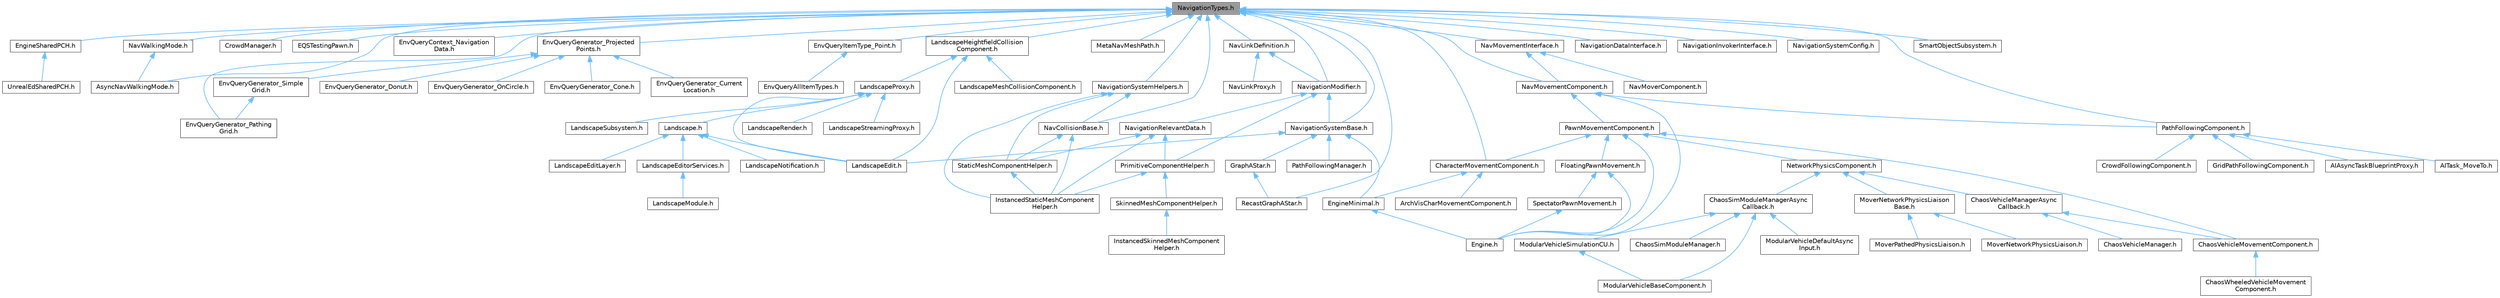 digraph "NavigationTypes.h"
{
 // INTERACTIVE_SVG=YES
 // LATEX_PDF_SIZE
  bgcolor="transparent";
  edge [fontname=Helvetica,fontsize=10,labelfontname=Helvetica,labelfontsize=10];
  node [fontname=Helvetica,fontsize=10,shape=box,height=0.2,width=0.4];
  Node1 [id="Node000001",label="NavigationTypes.h",height=0.2,width=0.4,color="gray40", fillcolor="grey60", style="filled", fontcolor="black",tooltip=" "];
  Node1 -> Node2 [id="edge1_Node000001_Node000002",dir="back",color="steelblue1",style="solid",tooltip=" "];
  Node2 [id="Node000002",label="AsyncNavWalkingMode.h",height=0.2,width=0.4,color="grey40", fillcolor="white", style="filled",URL="$d2/d88/AsyncNavWalkingMode_8h.html",tooltip=" "];
  Node1 -> Node3 [id="edge2_Node000001_Node000003",dir="back",color="steelblue1",style="solid",tooltip=" "];
  Node3 [id="Node000003",label="CharacterMovementComponent.h",height=0.2,width=0.4,color="grey40", fillcolor="white", style="filled",URL="$d8/d84/CharacterMovementComponent_8h.html",tooltip=" "];
  Node3 -> Node4 [id="edge3_Node000003_Node000004",dir="back",color="steelblue1",style="solid",tooltip=" "];
  Node4 [id="Node000004",label="ArchVisCharMovementComponent.h",height=0.2,width=0.4,color="grey40", fillcolor="white", style="filled",URL="$db/dfd/ArchVisCharMovementComponent_8h.html",tooltip=" "];
  Node3 -> Node5 [id="edge4_Node000003_Node000005",dir="back",color="steelblue1",style="solid",tooltip=" "];
  Node5 [id="Node000005",label="EngineMinimal.h",height=0.2,width=0.4,color="grey40", fillcolor="white", style="filled",URL="$d0/d2c/EngineMinimal_8h.html",tooltip=" "];
  Node5 -> Node6 [id="edge5_Node000005_Node000006",dir="back",color="steelblue1",style="solid",tooltip=" "];
  Node6 [id="Node000006",label="Engine.h",height=0.2,width=0.4,color="grey40", fillcolor="white", style="filled",URL="$d1/d34/Public_2Engine_8h.html",tooltip=" "];
  Node1 -> Node7 [id="edge6_Node000001_Node000007",dir="back",color="steelblue1",style="solid",tooltip=" "];
  Node7 [id="Node000007",label="CrowdManager.h",height=0.2,width=0.4,color="grey40", fillcolor="white", style="filled",URL="$de/dec/CrowdManager_8h.html",tooltip=" "];
  Node1 -> Node8 [id="edge7_Node000001_Node000008",dir="back",color="steelblue1",style="solid",tooltip=" "];
  Node8 [id="Node000008",label="EQSTestingPawn.h",height=0.2,width=0.4,color="grey40", fillcolor="white", style="filled",URL="$de/d48/EQSTestingPawn_8h.html",tooltip=" "];
  Node1 -> Node9 [id="edge8_Node000001_Node000009",dir="back",color="steelblue1",style="solid",tooltip=" "];
  Node9 [id="Node000009",label="EngineSharedPCH.h",height=0.2,width=0.4,color="grey40", fillcolor="white", style="filled",URL="$dc/dbb/EngineSharedPCH_8h.html",tooltip=" "];
  Node9 -> Node10 [id="edge9_Node000009_Node000010",dir="back",color="steelblue1",style="solid",tooltip=" "];
  Node10 [id="Node000010",label="UnrealEdSharedPCH.h",height=0.2,width=0.4,color="grey40", fillcolor="white", style="filled",URL="$d1/de6/UnrealEdSharedPCH_8h.html",tooltip=" "];
  Node1 -> Node11 [id="edge10_Node000001_Node000011",dir="back",color="steelblue1",style="solid",tooltip=" "];
  Node11 [id="Node000011",label="EnvQueryContext_Navigation\lData.h",height=0.2,width=0.4,color="grey40", fillcolor="white", style="filled",URL="$dc/d8b/EnvQueryContext__NavigationData_8h.html",tooltip=" "];
  Node1 -> Node12 [id="edge11_Node000001_Node000012",dir="back",color="steelblue1",style="solid",tooltip=" "];
  Node12 [id="Node000012",label="EnvQueryGenerator_Pathing\lGrid.h",height=0.2,width=0.4,color="grey40", fillcolor="white", style="filled",URL="$d5/dd8/EnvQueryGenerator__PathingGrid_8h.html",tooltip=" "];
  Node1 -> Node13 [id="edge12_Node000001_Node000013",dir="back",color="steelblue1",style="solid",tooltip=" "];
  Node13 [id="Node000013",label="EnvQueryGenerator_Projected\lPoints.h",height=0.2,width=0.4,color="grey40", fillcolor="white", style="filled",URL="$d6/dc9/EnvQueryGenerator__ProjectedPoints_8h.html",tooltip=" "];
  Node13 -> Node14 [id="edge13_Node000013_Node000014",dir="back",color="steelblue1",style="solid",tooltip=" "];
  Node14 [id="Node000014",label="EnvQueryGenerator_Cone.h",height=0.2,width=0.4,color="grey40", fillcolor="white", style="filled",URL="$d5/deb/EnvQueryGenerator__Cone_8h.html",tooltip=" "];
  Node13 -> Node15 [id="edge14_Node000013_Node000015",dir="back",color="steelblue1",style="solid",tooltip=" "];
  Node15 [id="Node000015",label="EnvQueryGenerator_Current\lLocation.h",height=0.2,width=0.4,color="grey40", fillcolor="white", style="filled",URL="$d7/d77/EnvQueryGenerator__CurrentLocation_8h.html",tooltip=" "];
  Node13 -> Node16 [id="edge15_Node000013_Node000016",dir="back",color="steelblue1",style="solid",tooltip=" "];
  Node16 [id="Node000016",label="EnvQueryGenerator_Donut.h",height=0.2,width=0.4,color="grey40", fillcolor="white", style="filled",URL="$d3/d40/EnvQueryGenerator__Donut_8h.html",tooltip=" "];
  Node13 -> Node17 [id="edge16_Node000013_Node000017",dir="back",color="steelblue1",style="solid",tooltip=" "];
  Node17 [id="Node000017",label="EnvQueryGenerator_OnCircle.h",height=0.2,width=0.4,color="grey40", fillcolor="white", style="filled",URL="$d5/de9/EnvQueryGenerator__OnCircle_8h.html",tooltip=" "];
  Node13 -> Node18 [id="edge17_Node000013_Node000018",dir="back",color="steelblue1",style="solid",tooltip=" "];
  Node18 [id="Node000018",label="EnvQueryGenerator_Simple\lGrid.h",height=0.2,width=0.4,color="grey40", fillcolor="white", style="filled",URL="$d9/d65/EnvQueryGenerator__SimpleGrid_8h.html",tooltip=" "];
  Node18 -> Node12 [id="edge18_Node000018_Node000012",dir="back",color="steelblue1",style="solid",tooltip=" "];
  Node1 -> Node19 [id="edge19_Node000001_Node000019",dir="back",color="steelblue1",style="solid",tooltip=" "];
  Node19 [id="Node000019",label="EnvQueryItemType_Point.h",height=0.2,width=0.4,color="grey40", fillcolor="white", style="filled",URL="$d7/d08/EnvQueryItemType__Point_8h.html",tooltip=" "];
  Node19 -> Node20 [id="edge20_Node000019_Node000020",dir="back",color="steelblue1",style="solid",tooltip=" "];
  Node20 [id="Node000020",label="EnvQueryAllItemTypes.h",height=0.2,width=0.4,color="grey40", fillcolor="white", style="filled",URL="$dc/d2c/EnvQueryAllItemTypes_8h.html",tooltip=" "];
  Node1 -> Node21 [id="edge21_Node000001_Node000021",dir="back",color="steelblue1",style="solid",tooltip=" "];
  Node21 [id="Node000021",label="LandscapeHeightfieldCollision\lComponent.h",height=0.2,width=0.4,color="grey40", fillcolor="white", style="filled",URL="$d2/d06/LandscapeHeightfieldCollisionComponent_8h.html",tooltip=" "];
  Node21 -> Node22 [id="edge22_Node000021_Node000022",dir="back",color="steelblue1",style="solid",tooltip=" "];
  Node22 [id="Node000022",label="LandscapeEdit.h",height=0.2,width=0.4,color="grey40", fillcolor="white", style="filled",URL="$df/d61/LandscapeEdit_8h.html",tooltip=" "];
  Node21 -> Node23 [id="edge23_Node000021_Node000023",dir="back",color="steelblue1",style="solid",tooltip=" "];
  Node23 [id="Node000023",label="LandscapeMeshCollisionComponent.h",height=0.2,width=0.4,color="grey40", fillcolor="white", style="filled",URL="$d0/dab/LandscapeMeshCollisionComponent_8h.html",tooltip=" "];
  Node21 -> Node24 [id="edge24_Node000021_Node000024",dir="back",color="steelblue1",style="solid",tooltip=" "];
  Node24 [id="Node000024",label="LandscapeProxy.h",height=0.2,width=0.4,color="grey40", fillcolor="white", style="filled",URL="$db/dae/LandscapeProxy_8h.html",tooltip=" "];
  Node24 -> Node25 [id="edge25_Node000024_Node000025",dir="back",color="steelblue1",style="solid",tooltip=" "];
  Node25 [id="Node000025",label="Landscape.h",height=0.2,width=0.4,color="grey40", fillcolor="white", style="filled",URL="$d5/dd6/Landscape_8h.html",tooltip=" "];
  Node25 -> Node22 [id="edge26_Node000025_Node000022",dir="back",color="steelblue1",style="solid",tooltip=" "];
  Node25 -> Node26 [id="edge27_Node000025_Node000026",dir="back",color="steelblue1",style="solid",tooltip=" "];
  Node26 [id="Node000026",label="LandscapeEditLayer.h",height=0.2,width=0.4,color="grey40", fillcolor="white", style="filled",URL="$d2/d34/LandscapeEditLayer_8h.html",tooltip=" "];
  Node25 -> Node27 [id="edge28_Node000025_Node000027",dir="back",color="steelblue1",style="solid",tooltip=" "];
  Node27 [id="Node000027",label="LandscapeEditorServices.h",height=0.2,width=0.4,color="grey40", fillcolor="white", style="filled",URL="$d0/de9/LandscapeEditorServices_8h.html",tooltip=" "];
  Node27 -> Node28 [id="edge29_Node000027_Node000028",dir="back",color="steelblue1",style="solid",tooltip=" "];
  Node28 [id="Node000028",label="LandscapeModule.h",height=0.2,width=0.4,color="grey40", fillcolor="white", style="filled",URL="$db/d88/LandscapeModule_8h.html",tooltip=" "];
  Node25 -> Node29 [id="edge30_Node000025_Node000029",dir="back",color="steelblue1",style="solid",tooltip=" "];
  Node29 [id="Node000029",label="LandscapeNotification.h",height=0.2,width=0.4,color="grey40", fillcolor="white", style="filled",URL="$d7/de3/LandscapeNotification_8h.html",tooltip=" "];
  Node24 -> Node22 [id="edge31_Node000024_Node000022",dir="back",color="steelblue1",style="solid",tooltip=" "];
  Node24 -> Node30 [id="edge32_Node000024_Node000030",dir="back",color="steelblue1",style="solid",tooltip=" "];
  Node30 [id="Node000030",label="LandscapeRender.h",height=0.2,width=0.4,color="grey40", fillcolor="white", style="filled",URL="$df/d67/LandscapeRender_8h.html",tooltip=" "];
  Node24 -> Node31 [id="edge33_Node000024_Node000031",dir="back",color="steelblue1",style="solid",tooltip=" "];
  Node31 [id="Node000031",label="LandscapeStreamingProxy.h",height=0.2,width=0.4,color="grey40", fillcolor="white", style="filled",URL="$de/d5a/LandscapeStreamingProxy_8h.html",tooltip=" "];
  Node24 -> Node32 [id="edge34_Node000024_Node000032",dir="back",color="steelblue1",style="solid",tooltip=" "];
  Node32 [id="Node000032",label="LandscapeSubsystem.h",height=0.2,width=0.4,color="grey40", fillcolor="white", style="filled",URL="$d7/ddd/LandscapeSubsystem_8h.html",tooltip=" "];
  Node1 -> Node33 [id="edge35_Node000001_Node000033",dir="back",color="steelblue1",style="solid",tooltip=" "];
  Node33 [id="Node000033",label="MetaNavMeshPath.h",height=0.2,width=0.4,color="grey40", fillcolor="white", style="filled",URL="$d3/dab/MetaNavMeshPath_8h.html",tooltip=" "];
  Node1 -> Node34 [id="edge36_Node000001_Node000034",dir="back",color="steelblue1",style="solid",tooltip=" "];
  Node34 [id="Node000034",label="NavCollisionBase.h",height=0.2,width=0.4,color="grey40", fillcolor="white", style="filled",URL="$d9/de3/NavCollisionBase_8h.html",tooltip=" "];
  Node34 -> Node35 [id="edge37_Node000034_Node000035",dir="back",color="steelblue1",style="solid",tooltip=" "];
  Node35 [id="Node000035",label="InstancedStaticMeshComponent\lHelper.h",height=0.2,width=0.4,color="grey40", fillcolor="white", style="filled",URL="$dc/dc7/InstancedStaticMeshComponentHelper_8h.html",tooltip=" "];
  Node34 -> Node36 [id="edge38_Node000034_Node000036",dir="back",color="steelblue1",style="solid",tooltip=" "];
  Node36 [id="Node000036",label="StaticMeshComponentHelper.h",height=0.2,width=0.4,color="grey40", fillcolor="white", style="filled",URL="$dc/dc1/StaticMeshComponentHelper_8h.html",tooltip=" "];
  Node36 -> Node35 [id="edge39_Node000036_Node000035",dir="back",color="steelblue1",style="solid",tooltip=" "];
  Node1 -> Node37 [id="edge40_Node000001_Node000037",dir="back",color="steelblue1",style="solid",tooltip=" "];
  Node37 [id="Node000037",label="NavLinkDefinition.h",height=0.2,width=0.4,color="grey40", fillcolor="white", style="filled",URL="$d3/d24/NavLinkDefinition_8h.html",tooltip=" "];
  Node37 -> Node38 [id="edge41_Node000037_Node000038",dir="back",color="steelblue1",style="solid",tooltip=" "];
  Node38 [id="Node000038",label="NavLinkProxy.h",height=0.2,width=0.4,color="grey40", fillcolor="white", style="filled",URL="$d7/dda/NavLinkProxy_8h.html",tooltip=" "];
  Node37 -> Node39 [id="edge42_Node000037_Node000039",dir="back",color="steelblue1",style="solid",tooltip=" "];
  Node39 [id="Node000039",label="NavigationModifier.h",height=0.2,width=0.4,color="grey40", fillcolor="white", style="filled",URL="$d8/d86/NavigationModifier_8h.html",tooltip=" "];
  Node39 -> Node40 [id="edge43_Node000039_Node000040",dir="back",color="steelblue1",style="solid",tooltip=" "];
  Node40 [id="Node000040",label="NavigationRelevantData.h",height=0.2,width=0.4,color="grey40", fillcolor="white", style="filled",URL="$de/d26/NavigationRelevantData_8h.html",tooltip=" "];
  Node40 -> Node35 [id="edge44_Node000040_Node000035",dir="back",color="steelblue1",style="solid",tooltip=" "];
  Node40 -> Node41 [id="edge45_Node000040_Node000041",dir="back",color="steelblue1",style="solid",tooltip=" "];
  Node41 [id="Node000041",label="PrimitiveComponentHelper.h",height=0.2,width=0.4,color="grey40", fillcolor="white", style="filled",URL="$d1/d08/PrimitiveComponentHelper_8h.html",tooltip=" "];
  Node41 -> Node35 [id="edge46_Node000041_Node000035",dir="back",color="steelblue1",style="solid",tooltip=" "];
  Node41 -> Node42 [id="edge47_Node000041_Node000042",dir="back",color="steelblue1",style="solid",tooltip=" "];
  Node42 [id="Node000042",label="SkinnedMeshComponentHelper.h",height=0.2,width=0.4,color="grey40", fillcolor="white", style="filled",URL="$db/d81/SkinnedMeshComponentHelper_8h.html",tooltip=" "];
  Node42 -> Node43 [id="edge48_Node000042_Node000043",dir="back",color="steelblue1",style="solid",tooltip=" "];
  Node43 [id="Node000043",label="InstancedSkinnedMeshComponent\lHelper.h",height=0.2,width=0.4,color="grey40", fillcolor="white", style="filled",URL="$d1/d86/InstancedSkinnedMeshComponentHelper_8h.html",tooltip=" "];
  Node40 -> Node36 [id="edge49_Node000040_Node000036",dir="back",color="steelblue1",style="solid",tooltip=" "];
  Node39 -> Node44 [id="edge50_Node000039_Node000044",dir="back",color="steelblue1",style="solid",tooltip=" "];
  Node44 [id="Node000044",label="NavigationSystemBase.h",height=0.2,width=0.4,color="grey40", fillcolor="white", style="filled",URL="$d3/d6b/NavigationSystemBase_8h.html",tooltip=" "];
  Node44 -> Node5 [id="edge51_Node000044_Node000005",dir="back",color="steelblue1",style="solid",tooltip=" "];
  Node44 -> Node45 [id="edge52_Node000044_Node000045",dir="back",color="steelblue1",style="solid",tooltip=" "];
  Node45 [id="Node000045",label="GraphAStar.h",height=0.2,width=0.4,color="grey40", fillcolor="white", style="filled",URL="$de/d83/GraphAStar_8h.html",tooltip=" "];
  Node45 -> Node46 [id="edge53_Node000045_Node000046",dir="back",color="steelblue1",style="solid",tooltip=" "];
  Node46 [id="Node000046",label="RecastGraphAStar.h",height=0.2,width=0.4,color="grey40", fillcolor="white", style="filled",URL="$db/da3/RecastGraphAStar_8h.html",tooltip=" "];
  Node44 -> Node22 [id="edge54_Node000044_Node000022",dir="back",color="steelblue1",style="solid",tooltip=" "];
  Node44 -> Node47 [id="edge55_Node000044_Node000047",dir="back",color="steelblue1",style="solid",tooltip=" "];
  Node47 [id="Node000047",label="PathFollowingManager.h",height=0.2,width=0.4,color="grey40", fillcolor="white", style="filled",URL="$d2/d0a/PathFollowingManager_8h.html",tooltip=" "];
  Node39 -> Node41 [id="edge56_Node000039_Node000041",dir="back",color="steelblue1",style="solid",tooltip=" "];
  Node1 -> Node48 [id="edge57_Node000001_Node000048",dir="back",color="steelblue1",style="solid",tooltip=" "];
  Node48 [id="Node000048",label="NavMovementComponent.h",height=0.2,width=0.4,color="grey40", fillcolor="white", style="filled",URL="$de/d97/NavMovementComponent_8h.html",tooltip=" "];
  Node48 -> Node6 [id="edge58_Node000048_Node000006",dir="back",color="steelblue1",style="solid",tooltip=" "];
  Node48 -> Node49 [id="edge59_Node000048_Node000049",dir="back",color="steelblue1",style="solid",tooltip=" "];
  Node49 [id="Node000049",label="PathFollowingComponent.h",height=0.2,width=0.4,color="grey40", fillcolor="white", style="filled",URL="$d5/d0b/PathFollowingComponent_8h.html",tooltip=" "];
  Node49 -> Node50 [id="edge60_Node000049_Node000050",dir="back",color="steelblue1",style="solid",tooltip=" "];
  Node50 [id="Node000050",label="AIAsyncTaskBlueprintProxy.h",height=0.2,width=0.4,color="grey40", fillcolor="white", style="filled",URL="$db/d07/AIAsyncTaskBlueprintProxy_8h.html",tooltip=" "];
  Node49 -> Node51 [id="edge61_Node000049_Node000051",dir="back",color="steelblue1",style="solid",tooltip=" "];
  Node51 [id="Node000051",label="AITask_MoveTo.h",height=0.2,width=0.4,color="grey40", fillcolor="white", style="filled",URL="$d4/dc4/AITask__MoveTo_8h.html",tooltip=" "];
  Node49 -> Node52 [id="edge62_Node000049_Node000052",dir="back",color="steelblue1",style="solid",tooltip=" "];
  Node52 [id="Node000052",label="CrowdFollowingComponent.h",height=0.2,width=0.4,color="grey40", fillcolor="white", style="filled",URL="$db/d23/CrowdFollowingComponent_8h.html",tooltip=" "];
  Node49 -> Node53 [id="edge63_Node000049_Node000053",dir="back",color="steelblue1",style="solid",tooltip=" "];
  Node53 [id="Node000053",label="GridPathFollowingComponent.h",height=0.2,width=0.4,color="grey40", fillcolor="white", style="filled",URL="$d9/d84/GridPathFollowingComponent_8h.html",tooltip=" "];
  Node48 -> Node54 [id="edge64_Node000048_Node000054",dir="back",color="steelblue1",style="solid",tooltip=" "];
  Node54 [id="Node000054",label="PawnMovementComponent.h",height=0.2,width=0.4,color="grey40", fillcolor="white", style="filled",URL="$db/d7b/PawnMovementComponent_8h.html",tooltip=" "];
  Node54 -> Node55 [id="edge65_Node000054_Node000055",dir="back",color="steelblue1",style="solid",tooltip=" "];
  Node55 [id="Node000055",label="ChaosVehicleMovementComponent.h",height=0.2,width=0.4,color="grey40", fillcolor="white", style="filled",URL="$dc/dfc/ChaosVehicleMovementComponent_8h.html",tooltip=" "];
  Node55 -> Node56 [id="edge66_Node000055_Node000056",dir="back",color="steelblue1",style="solid",tooltip=" "];
  Node56 [id="Node000056",label="ChaosWheeledVehicleMovement\lComponent.h",height=0.2,width=0.4,color="grey40", fillcolor="white", style="filled",URL="$dc/d77/ChaosWheeledVehicleMovementComponent_8h.html",tooltip=" "];
  Node54 -> Node3 [id="edge67_Node000054_Node000003",dir="back",color="steelblue1",style="solid",tooltip=" "];
  Node54 -> Node6 [id="edge68_Node000054_Node000006",dir="back",color="steelblue1",style="solid",tooltip=" "];
  Node54 -> Node57 [id="edge69_Node000054_Node000057",dir="back",color="steelblue1",style="solid",tooltip=" "];
  Node57 [id="Node000057",label="FloatingPawnMovement.h",height=0.2,width=0.4,color="grey40", fillcolor="white", style="filled",URL="$d4/dcc/FloatingPawnMovement_8h.html",tooltip=" "];
  Node57 -> Node6 [id="edge70_Node000057_Node000006",dir="back",color="steelblue1",style="solid",tooltip=" "];
  Node57 -> Node58 [id="edge71_Node000057_Node000058",dir="back",color="steelblue1",style="solid",tooltip=" "];
  Node58 [id="Node000058",label="SpectatorPawnMovement.h",height=0.2,width=0.4,color="grey40", fillcolor="white", style="filled",URL="$df/d7b/SpectatorPawnMovement_8h.html",tooltip=" "];
  Node58 -> Node6 [id="edge72_Node000058_Node000006",dir="back",color="steelblue1",style="solid",tooltip=" "];
  Node54 -> Node59 [id="edge73_Node000054_Node000059",dir="back",color="steelblue1",style="solid",tooltip=" "];
  Node59 [id="Node000059",label="NetworkPhysicsComponent.h",height=0.2,width=0.4,color="grey40", fillcolor="white", style="filled",URL="$d5/dcb/NetworkPhysicsComponent_8h.html",tooltip=" "];
  Node59 -> Node60 [id="edge74_Node000059_Node000060",dir="back",color="steelblue1",style="solid",tooltip=" "];
  Node60 [id="Node000060",label="ChaosSimModuleManagerAsync\lCallback.h",height=0.2,width=0.4,color="grey40", fillcolor="white", style="filled",URL="$d7/dd0/ChaosSimModuleManagerAsyncCallback_8h.html",tooltip=" "];
  Node60 -> Node61 [id="edge75_Node000060_Node000061",dir="back",color="steelblue1",style="solid",tooltip=" "];
  Node61 [id="Node000061",label="ChaosSimModuleManager.h",height=0.2,width=0.4,color="grey40", fillcolor="white", style="filled",URL="$d7/dd1/ChaosSimModuleManager_8h.html",tooltip=" "];
  Node60 -> Node62 [id="edge76_Node000060_Node000062",dir="back",color="steelblue1",style="solid",tooltip=" "];
  Node62 [id="Node000062",label="ModularVehicleBaseComponent.h",height=0.2,width=0.4,color="grey40", fillcolor="white", style="filled",URL="$d3/dc7/ModularVehicleBaseComponent_8h.html",tooltip=" "];
  Node60 -> Node63 [id="edge77_Node000060_Node000063",dir="back",color="steelblue1",style="solid",tooltip=" "];
  Node63 [id="Node000063",label="ModularVehicleDefaultAsync\lInput.h",height=0.2,width=0.4,color="grey40", fillcolor="white", style="filled",URL="$d5/df8/ModularVehicleDefaultAsyncInput_8h.html",tooltip=" "];
  Node60 -> Node64 [id="edge78_Node000060_Node000064",dir="back",color="steelblue1",style="solid",tooltip=" "];
  Node64 [id="Node000064",label="ModularVehicleSimulationCU.h",height=0.2,width=0.4,color="grey40", fillcolor="white", style="filled",URL="$d8/d61/ModularVehicleSimulationCU_8h.html",tooltip=" "];
  Node64 -> Node62 [id="edge79_Node000064_Node000062",dir="back",color="steelblue1",style="solid",tooltip=" "];
  Node59 -> Node65 [id="edge80_Node000059_Node000065",dir="back",color="steelblue1",style="solid",tooltip=" "];
  Node65 [id="Node000065",label="ChaosVehicleManagerAsync\lCallback.h",height=0.2,width=0.4,color="grey40", fillcolor="white", style="filled",URL="$d4/dea/ChaosVehicleManagerAsyncCallback_8h.html",tooltip=" "];
  Node65 -> Node66 [id="edge81_Node000065_Node000066",dir="back",color="steelblue1",style="solid",tooltip=" "];
  Node66 [id="Node000066",label="ChaosVehicleManager.h",height=0.2,width=0.4,color="grey40", fillcolor="white", style="filled",URL="$d3/d70/ChaosVehicleManager_8h.html",tooltip=" "];
  Node65 -> Node55 [id="edge82_Node000065_Node000055",dir="back",color="steelblue1",style="solid",tooltip=" "];
  Node59 -> Node67 [id="edge83_Node000059_Node000067",dir="back",color="steelblue1",style="solid",tooltip=" "];
  Node67 [id="Node000067",label="MoverNetworkPhysicsLiaison\lBase.h",height=0.2,width=0.4,color="grey40", fillcolor="white", style="filled",URL="$d6/d54/MoverNetworkPhysicsLiaisonBase_8h.html",tooltip=" "];
  Node67 -> Node68 [id="edge84_Node000067_Node000068",dir="back",color="steelblue1",style="solid",tooltip=" "];
  Node68 [id="Node000068",label="MoverNetworkPhysicsLiaison.h",height=0.2,width=0.4,color="grey40", fillcolor="white", style="filled",URL="$d7/d6a/MoverNetworkPhysicsLiaison_8h.html",tooltip=" "];
  Node67 -> Node69 [id="edge85_Node000067_Node000069",dir="back",color="steelblue1",style="solid",tooltip=" "];
  Node69 [id="Node000069",label="MoverPathedPhysicsLiaison.h",height=0.2,width=0.4,color="grey40", fillcolor="white", style="filled",URL="$d8/d2d/MoverPathedPhysicsLiaison_8h.html",tooltip=" "];
  Node1 -> Node70 [id="edge86_Node000001_Node000070",dir="back",color="steelblue1",style="solid",tooltip=" "];
  Node70 [id="Node000070",label="NavMovementInterface.h",height=0.2,width=0.4,color="grey40", fillcolor="white", style="filled",URL="$d2/de5/NavMovementInterface_8h.html",tooltip=" "];
  Node70 -> Node48 [id="edge87_Node000070_Node000048",dir="back",color="steelblue1",style="solid",tooltip=" "];
  Node70 -> Node71 [id="edge88_Node000070_Node000071",dir="back",color="steelblue1",style="solid",tooltip=" "];
  Node71 [id="Node000071",label="NavMoverComponent.h",height=0.2,width=0.4,color="grey40", fillcolor="white", style="filled",URL="$df/dbc/NavMoverComponent_8h.html",tooltip=" "];
  Node1 -> Node72 [id="edge89_Node000001_Node000072",dir="back",color="steelblue1",style="solid",tooltip=" "];
  Node72 [id="Node000072",label="NavWalkingMode.h",height=0.2,width=0.4,color="grey40", fillcolor="white", style="filled",URL="$d3/d7f/NavWalkingMode_8h.html",tooltip=" "];
  Node72 -> Node2 [id="edge90_Node000072_Node000002",dir="back",color="steelblue1",style="solid",tooltip=" "];
  Node1 -> Node73 [id="edge91_Node000001_Node000073",dir="back",color="steelblue1",style="solid",tooltip=" "];
  Node73 [id="Node000073",label="NavigationDataInterface.h",height=0.2,width=0.4,color="grey40", fillcolor="white", style="filled",URL="$dd/daa/NavigationDataInterface_8h.html",tooltip=" "];
  Node1 -> Node74 [id="edge92_Node000001_Node000074",dir="back",color="steelblue1",style="solid",tooltip=" "];
  Node74 [id="Node000074",label="NavigationInvokerInterface.h",height=0.2,width=0.4,color="grey40", fillcolor="white", style="filled",URL="$d4/dca/NavigationInvokerInterface_8h.html",tooltip=" "];
  Node1 -> Node39 [id="edge93_Node000001_Node000039",dir="back",color="steelblue1",style="solid",tooltip=" "];
  Node1 -> Node44 [id="edge94_Node000001_Node000044",dir="back",color="steelblue1",style="solid",tooltip=" "];
  Node1 -> Node75 [id="edge95_Node000001_Node000075",dir="back",color="steelblue1",style="solid",tooltip=" "];
  Node75 [id="Node000075",label="NavigationSystemConfig.h",height=0.2,width=0.4,color="grey40", fillcolor="white", style="filled",URL="$db/d60/NavigationSystemConfig_8h.html",tooltip=" "];
  Node1 -> Node76 [id="edge96_Node000001_Node000076",dir="back",color="steelblue1",style="solid",tooltip=" "];
  Node76 [id="Node000076",label="NavigationSystemHelpers.h",height=0.2,width=0.4,color="grey40", fillcolor="white", style="filled",URL="$d6/d8a/NavigationSystemHelpers_8h.html",tooltip=" "];
  Node76 -> Node35 [id="edge97_Node000076_Node000035",dir="back",color="steelblue1",style="solid",tooltip=" "];
  Node76 -> Node34 [id="edge98_Node000076_Node000034",dir="back",color="steelblue1",style="solid",tooltip=" "];
  Node76 -> Node36 [id="edge99_Node000076_Node000036",dir="back",color="steelblue1",style="solid",tooltip=" "];
  Node1 -> Node49 [id="edge100_Node000001_Node000049",dir="back",color="steelblue1",style="solid",tooltip=" "];
  Node1 -> Node46 [id="edge101_Node000001_Node000046",dir="back",color="steelblue1",style="solid",tooltip=" "];
  Node1 -> Node77 [id="edge102_Node000001_Node000077",dir="back",color="steelblue1",style="solid",tooltip=" "];
  Node77 [id="Node000077",label="SmartObjectSubsystem.h",height=0.2,width=0.4,color="grey40", fillcolor="white", style="filled",URL="$dd/d17/SmartObjectSubsystem_8h.html",tooltip=" "];
}
